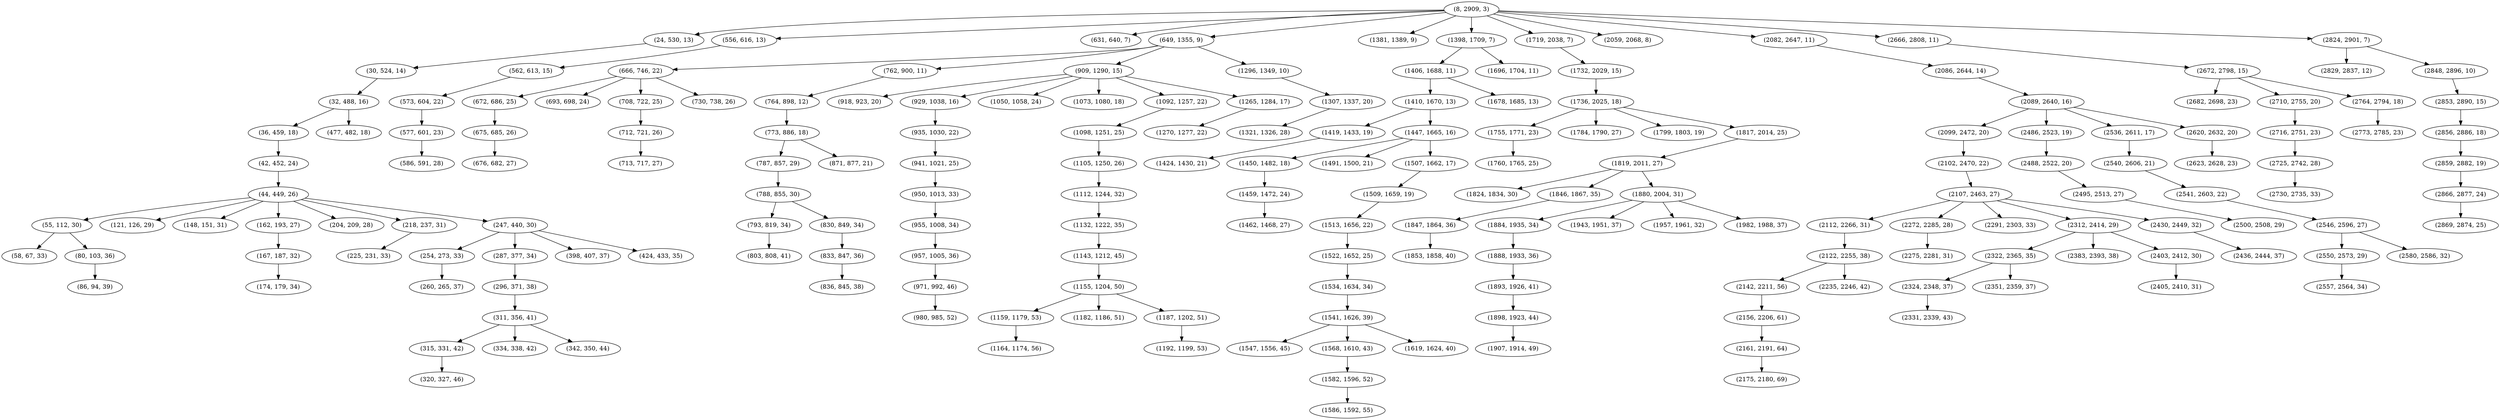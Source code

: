 digraph tree {
    "(8, 2909, 3)";
    "(24, 530, 13)";
    "(30, 524, 14)";
    "(32, 488, 16)";
    "(36, 459, 18)";
    "(42, 452, 24)";
    "(44, 449, 26)";
    "(55, 112, 30)";
    "(58, 67, 33)";
    "(80, 103, 36)";
    "(86, 94, 39)";
    "(121, 126, 29)";
    "(148, 151, 31)";
    "(162, 193, 27)";
    "(167, 187, 32)";
    "(174, 179, 34)";
    "(204, 209, 28)";
    "(218, 237, 31)";
    "(225, 231, 33)";
    "(247, 440, 30)";
    "(254, 273, 33)";
    "(260, 265, 37)";
    "(287, 377, 34)";
    "(296, 371, 38)";
    "(311, 356, 41)";
    "(315, 331, 42)";
    "(320, 327, 46)";
    "(334, 338, 42)";
    "(342, 350, 44)";
    "(398, 407, 37)";
    "(424, 433, 35)";
    "(477, 482, 18)";
    "(556, 616, 13)";
    "(562, 613, 15)";
    "(573, 604, 22)";
    "(577, 601, 23)";
    "(586, 591, 28)";
    "(631, 640, 7)";
    "(649, 1355, 9)";
    "(666, 746, 22)";
    "(672, 686, 25)";
    "(675, 685, 26)";
    "(676, 682, 27)";
    "(693, 698, 24)";
    "(708, 722, 25)";
    "(712, 721, 26)";
    "(713, 717, 27)";
    "(730, 738, 26)";
    "(762, 900, 11)";
    "(764, 898, 12)";
    "(773, 886, 18)";
    "(787, 857, 29)";
    "(788, 855, 30)";
    "(793, 819, 34)";
    "(803, 808, 41)";
    "(830, 849, 34)";
    "(833, 847, 36)";
    "(836, 845, 38)";
    "(871, 877, 21)";
    "(909, 1290, 15)";
    "(918, 923, 20)";
    "(929, 1038, 16)";
    "(935, 1030, 22)";
    "(941, 1021, 25)";
    "(950, 1013, 33)";
    "(955, 1008, 34)";
    "(957, 1005, 36)";
    "(971, 992, 46)";
    "(980, 985, 52)";
    "(1050, 1058, 24)";
    "(1073, 1080, 18)";
    "(1092, 1257, 22)";
    "(1098, 1251, 25)";
    "(1105, 1250, 26)";
    "(1112, 1244, 32)";
    "(1132, 1222, 35)";
    "(1143, 1212, 45)";
    "(1155, 1204, 50)";
    "(1159, 1179, 53)";
    "(1164, 1174, 56)";
    "(1182, 1186, 51)";
    "(1187, 1202, 51)";
    "(1192, 1199, 53)";
    "(1265, 1284, 17)";
    "(1270, 1277, 22)";
    "(1296, 1349, 10)";
    "(1307, 1337, 20)";
    "(1321, 1326, 28)";
    "(1381, 1389, 9)";
    "(1398, 1709, 7)";
    "(1406, 1688, 11)";
    "(1410, 1670, 13)";
    "(1419, 1433, 19)";
    "(1424, 1430, 21)";
    "(1447, 1665, 16)";
    "(1450, 1482, 18)";
    "(1459, 1472, 24)";
    "(1462, 1468, 27)";
    "(1491, 1500, 21)";
    "(1507, 1662, 17)";
    "(1509, 1659, 19)";
    "(1513, 1656, 22)";
    "(1522, 1652, 25)";
    "(1534, 1634, 34)";
    "(1541, 1626, 39)";
    "(1547, 1556, 45)";
    "(1568, 1610, 43)";
    "(1582, 1596, 52)";
    "(1586, 1592, 55)";
    "(1619, 1624, 40)";
    "(1678, 1685, 13)";
    "(1696, 1704, 11)";
    "(1719, 2038, 7)";
    "(1732, 2029, 15)";
    "(1736, 2025, 18)";
    "(1755, 1771, 23)";
    "(1760, 1765, 25)";
    "(1784, 1790, 27)";
    "(1799, 1803, 19)";
    "(1817, 2014, 25)";
    "(1819, 2011, 27)";
    "(1824, 1834, 30)";
    "(1846, 1867, 35)";
    "(1847, 1864, 36)";
    "(1853, 1858, 40)";
    "(1880, 2004, 31)";
    "(1884, 1935, 34)";
    "(1888, 1933, 36)";
    "(1893, 1926, 41)";
    "(1898, 1923, 44)";
    "(1907, 1914, 49)";
    "(1943, 1951, 37)";
    "(1957, 1961, 32)";
    "(1982, 1988, 37)";
    "(2059, 2068, 8)";
    "(2082, 2647, 11)";
    "(2086, 2644, 14)";
    "(2089, 2640, 16)";
    "(2099, 2472, 20)";
    "(2102, 2470, 22)";
    "(2107, 2463, 27)";
    "(2112, 2266, 31)";
    "(2122, 2255, 38)";
    "(2142, 2211, 56)";
    "(2156, 2206, 61)";
    "(2161, 2191, 64)";
    "(2175, 2180, 69)";
    "(2235, 2246, 42)";
    "(2272, 2285, 28)";
    "(2275, 2281, 31)";
    "(2291, 2303, 33)";
    "(2312, 2414, 29)";
    "(2322, 2365, 35)";
    "(2324, 2348, 37)";
    "(2331, 2339, 43)";
    "(2351, 2359, 37)";
    "(2383, 2393, 38)";
    "(2403, 2412, 30)";
    "(2405, 2410, 31)";
    "(2430, 2449, 32)";
    "(2436, 2444, 37)";
    "(2486, 2523, 19)";
    "(2488, 2522, 20)";
    "(2495, 2513, 27)";
    "(2500, 2508, 29)";
    "(2536, 2611, 17)";
    "(2540, 2606, 21)";
    "(2541, 2603, 22)";
    "(2546, 2596, 27)";
    "(2550, 2573, 29)";
    "(2557, 2564, 34)";
    "(2580, 2586, 32)";
    "(2620, 2632, 20)";
    "(2623, 2628, 23)";
    "(2666, 2808, 11)";
    "(2672, 2798, 15)";
    "(2682, 2698, 23)";
    "(2710, 2755, 20)";
    "(2716, 2751, 23)";
    "(2725, 2742, 28)";
    "(2730, 2735, 33)";
    "(2764, 2794, 18)";
    "(2773, 2785, 23)";
    "(2824, 2901, 7)";
    "(2829, 2837, 12)";
    "(2848, 2896, 10)";
    "(2853, 2890, 15)";
    "(2856, 2886, 18)";
    "(2859, 2882, 19)";
    "(2866, 2877, 24)";
    "(2869, 2874, 25)";
    "(8, 2909, 3)" -> "(24, 530, 13)";
    "(8, 2909, 3)" -> "(556, 616, 13)";
    "(8, 2909, 3)" -> "(631, 640, 7)";
    "(8, 2909, 3)" -> "(649, 1355, 9)";
    "(8, 2909, 3)" -> "(1381, 1389, 9)";
    "(8, 2909, 3)" -> "(1398, 1709, 7)";
    "(8, 2909, 3)" -> "(1719, 2038, 7)";
    "(8, 2909, 3)" -> "(2059, 2068, 8)";
    "(8, 2909, 3)" -> "(2082, 2647, 11)";
    "(8, 2909, 3)" -> "(2666, 2808, 11)";
    "(8, 2909, 3)" -> "(2824, 2901, 7)";
    "(24, 530, 13)" -> "(30, 524, 14)";
    "(30, 524, 14)" -> "(32, 488, 16)";
    "(32, 488, 16)" -> "(36, 459, 18)";
    "(32, 488, 16)" -> "(477, 482, 18)";
    "(36, 459, 18)" -> "(42, 452, 24)";
    "(42, 452, 24)" -> "(44, 449, 26)";
    "(44, 449, 26)" -> "(55, 112, 30)";
    "(44, 449, 26)" -> "(121, 126, 29)";
    "(44, 449, 26)" -> "(148, 151, 31)";
    "(44, 449, 26)" -> "(162, 193, 27)";
    "(44, 449, 26)" -> "(204, 209, 28)";
    "(44, 449, 26)" -> "(218, 237, 31)";
    "(44, 449, 26)" -> "(247, 440, 30)";
    "(55, 112, 30)" -> "(58, 67, 33)";
    "(55, 112, 30)" -> "(80, 103, 36)";
    "(80, 103, 36)" -> "(86, 94, 39)";
    "(162, 193, 27)" -> "(167, 187, 32)";
    "(167, 187, 32)" -> "(174, 179, 34)";
    "(218, 237, 31)" -> "(225, 231, 33)";
    "(247, 440, 30)" -> "(254, 273, 33)";
    "(247, 440, 30)" -> "(287, 377, 34)";
    "(247, 440, 30)" -> "(398, 407, 37)";
    "(247, 440, 30)" -> "(424, 433, 35)";
    "(254, 273, 33)" -> "(260, 265, 37)";
    "(287, 377, 34)" -> "(296, 371, 38)";
    "(296, 371, 38)" -> "(311, 356, 41)";
    "(311, 356, 41)" -> "(315, 331, 42)";
    "(311, 356, 41)" -> "(334, 338, 42)";
    "(311, 356, 41)" -> "(342, 350, 44)";
    "(315, 331, 42)" -> "(320, 327, 46)";
    "(556, 616, 13)" -> "(562, 613, 15)";
    "(562, 613, 15)" -> "(573, 604, 22)";
    "(573, 604, 22)" -> "(577, 601, 23)";
    "(577, 601, 23)" -> "(586, 591, 28)";
    "(649, 1355, 9)" -> "(666, 746, 22)";
    "(649, 1355, 9)" -> "(762, 900, 11)";
    "(649, 1355, 9)" -> "(909, 1290, 15)";
    "(649, 1355, 9)" -> "(1296, 1349, 10)";
    "(666, 746, 22)" -> "(672, 686, 25)";
    "(666, 746, 22)" -> "(693, 698, 24)";
    "(666, 746, 22)" -> "(708, 722, 25)";
    "(666, 746, 22)" -> "(730, 738, 26)";
    "(672, 686, 25)" -> "(675, 685, 26)";
    "(675, 685, 26)" -> "(676, 682, 27)";
    "(708, 722, 25)" -> "(712, 721, 26)";
    "(712, 721, 26)" -> "(713, 717, 27)";
    "(762, 900, 11)" -> "(764, 898, 12)";
    "(764, 898, 12)" -> "(773, 886, 18)";
    "(773, 886, 18)" -> "(787, 857, 29)";
    "(773, 886, 18)" -> "(871, 877, 21)";
    "(787, 857, 29)" -> "(788, 855, 30)";
    "(788, 855, 30)" -> "(793, 819, 34)";
    "(788, 855, 30)" -> "(830, 849, 34)";
    "(793, 819, 34)" -> "(803, 808, 41)";
    "(830, 849, 34)" -> "(833, 847, 36)";
    "(833, 847, 36)" -> "(836, 845, 38)";
    "(909, 1290, 15)" -> "(918, 923, 20)";
    "(909, 1290, 15)" -> "(929, 1038, 16)";
    "(909, 1290, 15)" -> "(1050, 1058, 24)";
    "(909, 1290, 15)" -> "(1073, 1080, 18)";
    "(909, 1290, 15)" -> "(1092, 1257, 22)";
    "(909, 1290, 15)" -> "(1265, 1284, 17)";
    "(929, 1038, 16)" -> "(935, 1030, 22)";
    "(935, 1030, 22)" -> "(941, 1021, 25)";
    "(941, 1021, 25)" -> "(950, 1013, 33)";
    "(950, 1013, 33)" -> "(955, 1008, 34)";
    "(955, 1008, 34)" -> "(957, 1005, 36)";
    "(957, 1005, 36)" -> "(971, 992, 46)";
    "(971, 992, 46)" -> "(980, 985, 52)";
    "(1092, 1257, 22)" -> "(1098, 1251, 25)";
    "(1098, 1251, 25)" -> "(1105, 1250, 26)";
    "(1105, 1250, 26)" -> "(1112, 1244, 32)";
    "(1112, 1244, 32)" -> "(1132, 1222, 35)";
    "(1132, 1222, 35)" -> "(1143, 1212, 45)";
    "(1143, 1212, 45)" -> "(1155, 1204, 50)";
    "(1155, 1204, 50)" -> "(1159, 1179, 53)";
    "(1155, 1204, 50)" -> "(1182, 1186, 51)";
    "(1155, 1204, 50)" -> "(1187, 1202, 51)";
    "(1159, 1179, 53)" -> "(1164, 1174, 56)";
    "(1187, 1202, 51)" -> "(1192, 1199, 53)";
    "(1265, 1284, 17)" -> "(1270, 1277, 22)";
    "(1296, 1349, 10)" -> "(1307, 1337, 20)";
    "(1307, 1337, 20)" -> "(1321, 1326, 28)";
    "(1398, 1709, 7)" -> "(1406, 1688, 11)";
    "(1398, 1709, 7)" -> "(1696, 1704, 11)";
    "(1406, 1688, 11)" -> "(1410, 1670, 13)";
    "(1406, 1688, 11)" -> "(1678, 1685, 13)";
    "(1410, 1670, 13)" -> "(1419, 1433, 19)";
    "(1410, 1670, 13)" -> "(1447, 1665, 16)";
    "(1419, 1433, 19)" -> "(1424, 1430, 21)";
    "(1447, 1665, 16)" -> "(1450, 1482, 18)";
    "(1447, 1665, 16)" -> "(1491, 1500, 21)";
    "(1447, 1665, 16)" -> "(1507, 1662, 17)";
    "(1450, 1482, 18)" -> "(1459, 1472, 24)";
    "(1459, 1472, 24)" -> "(1462, 1468, 27)";
    "(1507, 1662, 17)" -> "(1509, 1659, 19)";
    "(1509, 1659, 19)" -> "(1513, 1656, 22)";
    "(1513, 1656, 22)" -> "(1522, 1652, 25)";
    "(1522, 1652, 25)" -> "(1534, 1634, 34)";
    "(1534, 1634, 34)" -> "(1541, 1626, 39)";
    "(1541, 1626, 39)" -> "(1547, 1556, 45)";
    "(1541, 1626, 39)" -> "(1568, 1610, 43)";
    "(1541, 1626, 39)" -> "(1619, 1624, 40)";
    "(1568, 1610, 43)" -> "(1582, 1596, 52)";
    "(1582, 1596, 52)" -> "(1586, 1592, 55)";
    "(1719, 2038, 7)" -> "(1732, 2029, 15)";
    "(1732, 2029, 15)" -> "(1736, 2025, 18)";
    "(1736, 2025, 18)" -> "(1755, 1771, 23)";
    "(1736, 2025, 18)" -> "(1784, 1790, 27)";
    "(1736, 2025, 18)" -> "(1799, 1803, 19)";
    "(1736, 2025, 18)" -> "(1817, 2014, 25)";
    "(1755, 1771, 23)" -> "(1760, 1765, 25)";
    "(1817, 2014, 25)" -> "(1819, 2011, 27)";
    "(1819, 2011, 27)" -> "(1824, 1834, 30)";
    "(1819, 2011, 27)" -> "(1846, 1867, 35)";
    "(1819, 2011, 27)" -> "(1880, 2004, 31)";
    "(1846, 1867, 35)" -> "(1847, 1864, 36)";
    "(1847, 1864, 36)" -> "(1853, 1858, 40)";
    "(1880, 2004, 31)" -> "(1884, 1935, 34)";
    "(1880, 2004, 31)" -> "(1943, 1951, 37)";
    "(1880, 2004, 31)" -> "(1957, 1961, 32)";
    "(1880, 2004, 31)" -> "(1982, 1988, 37)";
    "(1884, 1935, 34)" -> "(1888, 1933, 36)";
    "(1888, 1933, 36)" -> "(1893, 1926, 41)";
    "(1893, 1926, 41)" -> "(1898, 1923, 44)";
    "(1898, 1923, 44)" -> "(1907, 1914, 49)";
    "(2082, 2647, 11)" -> "(2086, 2644, 14)";
    "(2086, 2644, 14)" -> "(2089, 2640, 16)";
    "(2089, 2640, 16)" -> "(2099, 2472, 20)";
    "(2089, 2640, 16)" -> "(2486, 2523, 19)";
    "(2089, 2640, 16)" -> "(2536, 2611, 17)";
    "(2089, 2640, 16)" -> "(2620, 2632, 20)";
    "(2099, 2472, 20)" -> "(2102, 2470, 22)";
    "(2102, 2470, 22)" -> "(2107, 2463, 27)";
    "(2107, 2463, 27)" -> "(2112, 2266, 31)";
    "(2107, 2463, 27)" -> "(2272, 2285, 28)";
    "(2107, 2463, 27)" -> "(2291, 2303, 33)";
    "(2107, 2463, 27)" -> "(2312, 2414, 29)";
    "(2107, 2463, 27)" -> "(2430, 2449, 32)";
    "(2112, 2266, 31)" -> "(2122, 2255, 38)";
    "(2122, 2255, 38)" -> "(2142, 2211, 56)";
    "(2122, 2255, 38)" -> "(2235, 2246, 42)";
    "(2142, 2211, 56)" -> "(2156, 2206, 61)";
    "(2156, 2206, 61)" -> "(2161, 2191, 64)";
    "(2161, 2191, 64)" -> "(2175, 2180, 69)";
    "(2272, 2285, 28)" -> "(2275, 2281, 31)";
    "(2312, 2414, 29)" -> "(2322, 2365, 35)";
    "(2312, 2414, 29)" -> "(2383, 2393, 38)";
    "(2312, 2414, 29)" -> "(2403, 2412, 30)";
    "(2322, 2365, 35)" -> "(2324, 2348, 37)";
    "(2322, 2365, 35)" -> "(2351, 2359, 37)";
    "(2324, 2348, 37)" -> "(2331, 2339, 43)";
    "(2403, 2412, 30)" -> "(2405, 2410, 31)";
    "(2430, 2449, 32)" -> "(2436, 2444, 37)";
    "(2486, 2523, 19)" -> "(2488, 2522, 20)";
    "(2488, 2522, 20)" -> "(2495, 2513, 27)";
    "(2495, 2513, 27)" -> "(2500, 2508, 29)";
    "(2536, 2611, 17)" -> "(2540, 2606, 21)";
    "(2540, 2606, 21)" -> "(2541, 2603, 22)";
    "(2541, 2603, 22)" -> "(2546, 2596, 27)";
    "(2546, 2596, 27)" -> "(2550, 2573, 29)";
    "(2546, 2596, 27)" -> "(2580, 2586, 32)";
    "(2550, 2573, 29)" -> "(2557, 2564, 34)";
    "(2620, 2632, 20)" -> "(2623, 2628, 23)";
    "(2666, 2808, 11)" -> "(2672, 2798, 15)";
    "(2672, 2798, 15)" -> "(2682, 2698, 23)";
    "(2672, 2798, 15)" -> "(2710, 2755, 20)";
    "(2672, 2798, 15)" -> "(2764, 2794, 18)";
    "(2710, 2755, 20)" -> "(2716, 2751, 23)";
    "(2716, 2751, 23)" -> "(2725, 2742, 28)";
    "(2725, 2742, 28)" -> "(2730, 2735, 33)";
    "(2764, 2794, 18)" -> "(2773, 2785, 23)";
    "(2824, 2901, 7)" -> "(2829, 2837, 12)";
    "(2824, 2901, 7)" -> "(2848, 2896, 10)";
    "(2848, 2896, 10)" -> "(2853, 2890, 15)";
    "(2853, 2890, 15)" -> "(2856, 2886, 18)";
    "(2856, 2886, 18)" -> "(2859, 2882, 19)";
    "(2859, 2882, 19)" -> "(2866, 2877, 24)";
    "(2866, 2877, 24)" -> "(2869, 2874, 25)";
}
